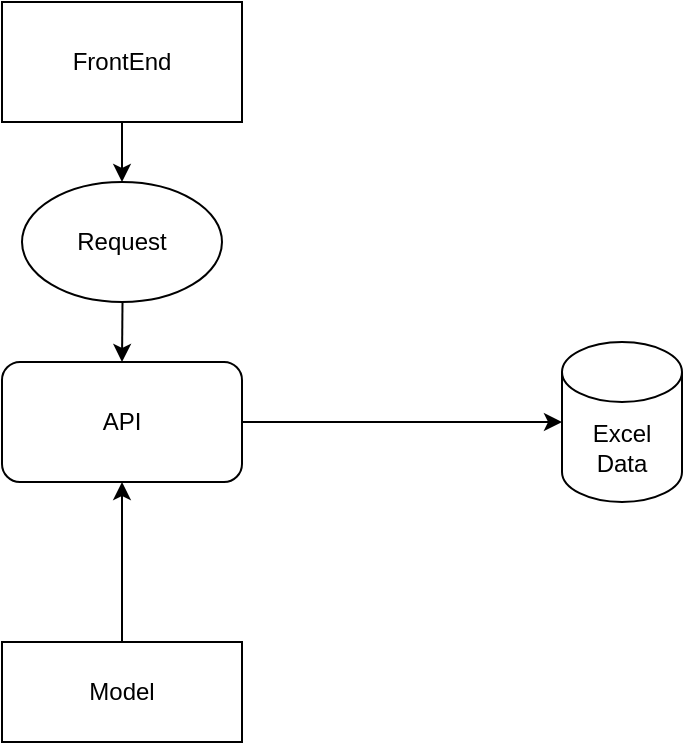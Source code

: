 <mxfile>
    <diagram id="j2L1yvIuXddEOZaq3TlY" name="Page-1">
        <mxGraphModel dx="681" dy="305" grid="1" gridSize="10" guides="1" tooltips="1" connect="1" arrows="1" fold="1" page="1" pageScale="1" pageWidth="850" pageHeight="1100" background="none" math="0" shadow="0">
            <root>
                <mxCell id="0"/>
                <mxCell id="1" parent="0"/>
                <mxCell id="12" value="" style="edgeStyle=none;html=1;" edge="1" parent="1" source="2" target="9">
                    <mxGeometry relative="1" as="geometry"/>
                </mxCell>
                <mxCell id="2" value="FrontEnd" style="rounded=0;whiteSpace=wrap;html=1;" vertex="1" parent="1">
                    <mxGeometry x="150" y="110" width="120" height="60" as="geometry"/>
                </mxCell>
                <mxCell id="19" style="edgeStyle=none;html=1;entryX=0;entryY=0.5;entryDx=0;entryDy=0;entryPerimeter=0;" edge="1" parent="1" source="3" target="17">
                    <mxGeometry relative="1" as="geometry"/>
                </mxCell>
                <mxCell id="3" value="API" style="rounded=1;whiteSpace=wrap;html=1;" vertex="1" parent="1">
                    <mxGeometry x="150" y="290" width="120" height="60" as="geometry"/>
                </mxCell>
                <mxCell id="16" value="" style="edgeStyle=none;html=1;" edge="1" parent="1" source="5" target="3">
                    <mxGeometry relative="1" as="geometry"/>
                </mxCell>
                <mxCell id="5" value="Model" style="rounded=0;whiteSpace=wrap;html=1;" vertex="1" parent="1">
                    <mxGeometry x="150" y="430" width="120" height="50" as="geometry"/>
                </mxCell>
                <mxCell id="11" value="" style="edgeStyle=none;html=1;" edge="1" parent="1" source="9" target="3">
                    <mxGeometry relative="1" as="geometry"/>
                </mxCell>
                <mxCell id="9" value="Request" style="ellipse;whiteSpace=wrap;html=1;" vertex="1" parent="1">
                    <mxGeometry x="160" y="200" width="100" height="60" as="geometry"/>
                </mxCell>
                <mxCell id="17" value="Excel Data" style="shape=cylinder3;whiteSpace=wrap;html=1;boundedLbl=1;backgroundOutline=1;size=15;" vertex="1" parent="1">
                    <mxGeometry x="430" y="280" width="60" height="80" as="geometry"/>
                </mxCell>
            </root>
        </mxGraphModel>
    </diagram>
</mxfile>